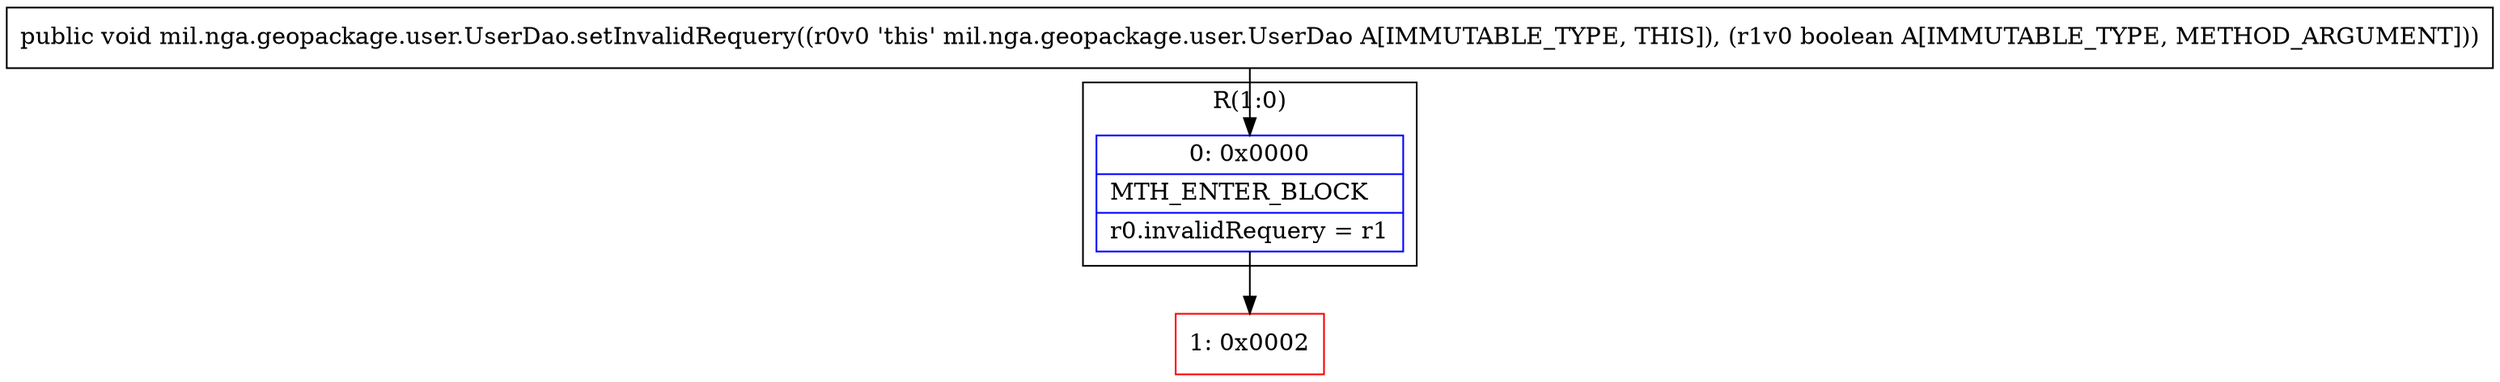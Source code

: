 digraph "CFG formil.nga.geopackage.user.UserDao.setInvalidRequery(Z)V" {
subgraph cluster_Region_2046713371 {
label = "R(1:0)";
node [shape=record,color=blue];
Node_0 [shape=record,label="{0\:\ 0x0000|MTH_ENTER_BLOCK\l|r0.invalidRequery = r1\l}"];
}
Node_1 [shape=record,color=red,label="{1\:\ 0x0002}"];
MethodNode[shape=record,label="{public void mil.nga.geopackage.user.UserDao.setInvalidRequery((r0v0 'this' mil.nga.geopackage.user.UserDao A[IMMUTABLE_TYPE, THIS]), (r1v0 boolean A[IMMUTABLE_TYPE, METHOD_ARGUMENT])) }"];
MethodNode -> Node_0;
Node_0 -> Node_1;
}

